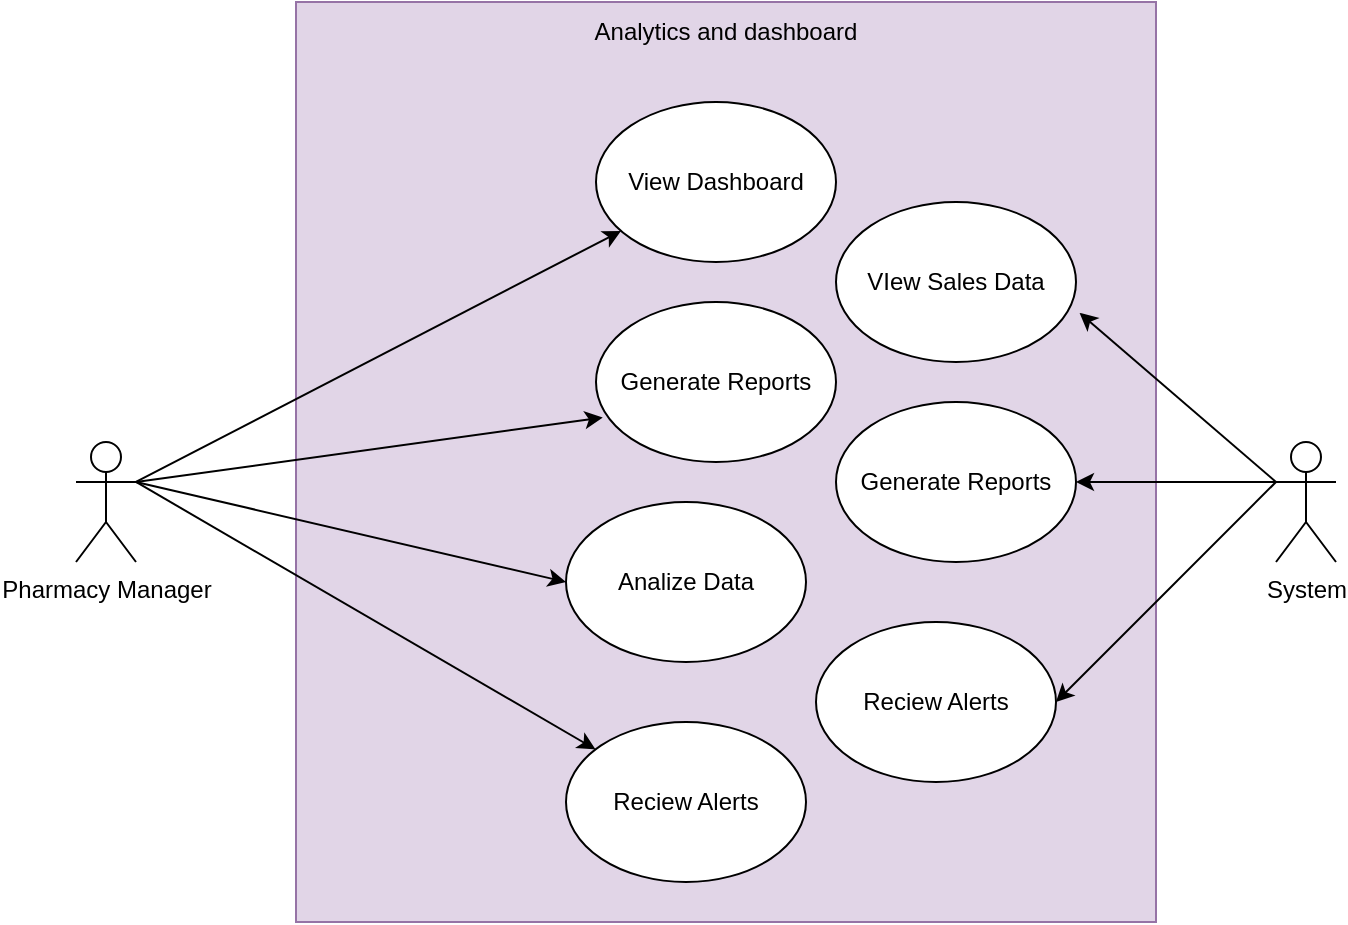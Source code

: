 <mxfile version="24.2.2" type="device">
  <diagram name="Page-1" id="kuzdRpdBAsN8iNOsUWBB">
    <mxGraphModel dx="1020" dy="674" grid="1" gridSize="10" guides="1" tooltips="1" connect="1" arrows="1" fold="1" page="1" pageScale="1" pageWidth="850" pageHeight="1100" math="0" shadow="0">
      <root>
        <mxCell id="0" />
        <mxCell id="1" parent="0" />
        <mxCell id="pwKQtz1z0pktfYnzHD7Z-20" value="" style="rounded=0;whiteSpace=wrap;html=1;fillColor=#e1d5e7;strokeColor=#9673a6;" parent="1" vertex="1">
          <mxGeometry x="230" y="80" width="430" height="460" as="geometry" />
        </mxCell>
        <mxCell id="pwKQtz1z0pktfYnzHD7Z-13" style="edgeStyle=none;rounded=0;orthogonalLoop=1;jettySize=auto;html=1;exitX=1;exitY=0.333;exitDx=0;exitDy=0;exitPerimeter=0;" parent="1" source="pwKQtz1z0pktfYnzHD7Z-1" target="pwKQtz1z0pktfYnzHD7Z-3" edge="1">
          <mxGeometry relative="1" as="geometry" />
        </mxCell>
        <mxCell id="pwKQtz1z0pktfYnzHD7Z-15" style="edgeStyle=none;rounded=0;orthogonalLoop=1;jettySize=auto;html=1;exitX=1;exitY=0.333;exitDx=0;exitDy=0;exitPerimeter=0;entryX=0;entryY=0.5;entryDx=0;entryDy=0;" parent="1" source="pwKQtz1z0pktfYnzHD7Z-1" target="pwKQtz1z0pktfYnzHD7Z-5" edge="1">
          <mxGeometry relative="1" as="geometry" />
        </mxCell>
        <mxCell id="pwKQtz1z0pktfYnzHD7Z-16" style="edgeStyle=none;rounded=0;orthogonalLoop=1;jettySize=auto;html=1;exitX=1;exitY=0.333;exitDx=0;exitDy=0;exitPerimeter=0;" parent="1" source="pwKQtz1z0pktfYnzHD7Z-1" target="pwKQtz1z0pktfYnzHD7Z-6" edge="1">
          <mxGeometry relative="1" as="geometry" />
        </mxCell>
        <mxCell id="pwKQtz1z0pktfYnzHD7Z-1" value="Pharmacy Manager" style="shape=umlActor;verticalLabelPosition=bottom;verticalAlign=top;html=1;outlineConnect=0;" parent="1" vertex="1">
          <mxGeometry x="120" y="300" width="30" height="60" as="geometry" />
        </mxCell>
        <mxCell id="pwKQtz1z0pktfYnzHD7Z-18" style="edgeStyle=none;rounded=0;orthogonalLoop=1;jettySize=auto;html=1;exitX=0;exitY=0.333;exitDx=0;exitDy=0;exitPerimeter=0;" parent="1" source="pwKQtz1z0pktfYnzHD7Z-2" target="pwKQtz1z0pktfYnzHD7Z-8" edge="1">
          <mxGeometry relative="1" as="geometry" />
        </mxCell>
        <mxCell id="pwKQtz1z0pktfYnzHD7Z-19" style="edgeStyle=none;rounded=0;orthogonalLoop=1;jettySize=auto;html=1;exitX=0;exitY=0.333;exitDx=0;exitDy=0;exitPerimeter=0;entryX=1;entryY=0.5;entryDx=0;entryDy=0;" parent="1" source="pwKQtz1z0pktfYnzHD7Z-2" target="pwKQtz1z0pktfYnzHD7Z-7" edge="1">
          <mxGeometry relative="1" as="geometry" />
        </mxCell>
        <mxCell id="pwKQtz1z0pktfYnzHD7Z-2" value="System" style="shape=umlActor;verticalLabelPosition=bottom;verticalAlign=top;html=1;outlineConnect=0;" parent="1" vertex="1">
          <mxGeometry x="720" y="300" width="30" height="60" as="geometry" />
        </mxCell>
        <mxCell id="pwKQtz1z0pktfYnzHD7Z-3" value="View Dashboard" style="ellipse;whiteSpace=wrap;html=1;" parent="1" vertex="1">
          <mxGeometry x="380" y="130" width="120" height="80" as="geometry" />
        </mxCell>
        <mxCell id="pwKQtz1z0pktfYnzHD7Z-4" value="Generate Reports" style="ellipse;whiteSpace=wrap;html=1;" parent="1" vertex="1">
          <mxGeometry x="380" y="230" width="120" height="80" as="geometry" />
        </mxCell>
        <mxCell id="pwKQtz1z0pktfYnzHD7Z-5" value="Analize Data" style="ellipse;whiteSpace=wrap;html=1;" parent="1" vertex="1">
          <mxGeometry x="365" y="330" width="120" height="80" as="geometry" />
        </mxCell>
        <mxCell id="pwKQtz1z0pktfYnzHD7Z-6" value="Reciew Alerts" style="ellipse;whiteSpace=wrap;html=1;" parent="1" vertex="1">
          <mxGeometry x="365" y="440" width="120" height="80" as="geometry" />
        </mxCell>
        <mxCell id="pwKQtz1z0pktfYnzHD7Z-7" value="Reciew Alerts" style="ellipse;whiteSpace=wrap;html=1;" parent="1" vertex="1">
          <mxGeometry x="490" y="390" width="120" height="80" as="geometry" />
        </mxCell>
        <mxCell id="pwKQtz1z0pktfYnzHD7Z-8" value="Generate Reports" style="ellipse;whiteSpace=wrap;html=1;" parent="1" vertex="1">
          <mxGeometry x="500" y="280" width="120" height="80" as="geometry" />
        </mxCell>
        <mxCell id="pwKQtz1z0pktfYnzHD7Z-9" value="VIew Sales Data" style="ellipse;whiteSpace=wrap;html=1;" parent="1" vertex="1">
          <mxGeometry x="500" y="180" width="120" height="80" as="geometry" />
        </mxCell>
        <mxCell id="pwKQtz1z0pktfYnzHD7Z-14" style="edgeStyle=none;rounded=0;orthogonalLoop=1;jettySize=auto;html=1;exitX=1;exitY=0.333;exitDx=0;exitDy=0;exitPerimeter=0;entryX=0.028;entryY=0.722;entryDx=0;entryDy=0;entryPerimeter=0;" parent="1" source="pwKQtz1z0pktfYnzHD7Z-1" target="pwKQtz1z0pktfYnzHD7Z-4" edge="1">
          <mxGeometry relative="1" as="geometry" />
        </mxCell>
        <mxCell id="pwKQtz1z0pktfYnzHD7Z-17" style="edgeStyle=none;rounded=0;orthogonalLoop=1;jettySize=auto;html=1;exitX=0;exitY=0.333;exitDx=0;exitDy=0;exitPerimeter=0;entryX=1.015;entryY=0.693;entryDx=0;entryDy=0;entryPerimeter=0;" parent="1" source="pwKQtz1z0pktfYnzHD7Z-2" target="pwKQtz1z0pktfYnzHD7Z-9" edge="1">
          <mxGeometry relative="1" as="geometry" />
        </mxCell>
        <mxCell id="pwKQtz1z0pktfYnzHD7Z-21" value="Analytics and dashboard" style="text;html=1;align=center;verticalAlign=middle;whiteSpace=wrap;rounded=0;" parent="1" vertex="1">
          <mxGeometry x="370" y="80" width="150" height="30" as="geometry" />
        </mxCell>
      </root>
    </mxGraphModel>
  </diagram>
</mxfile>
